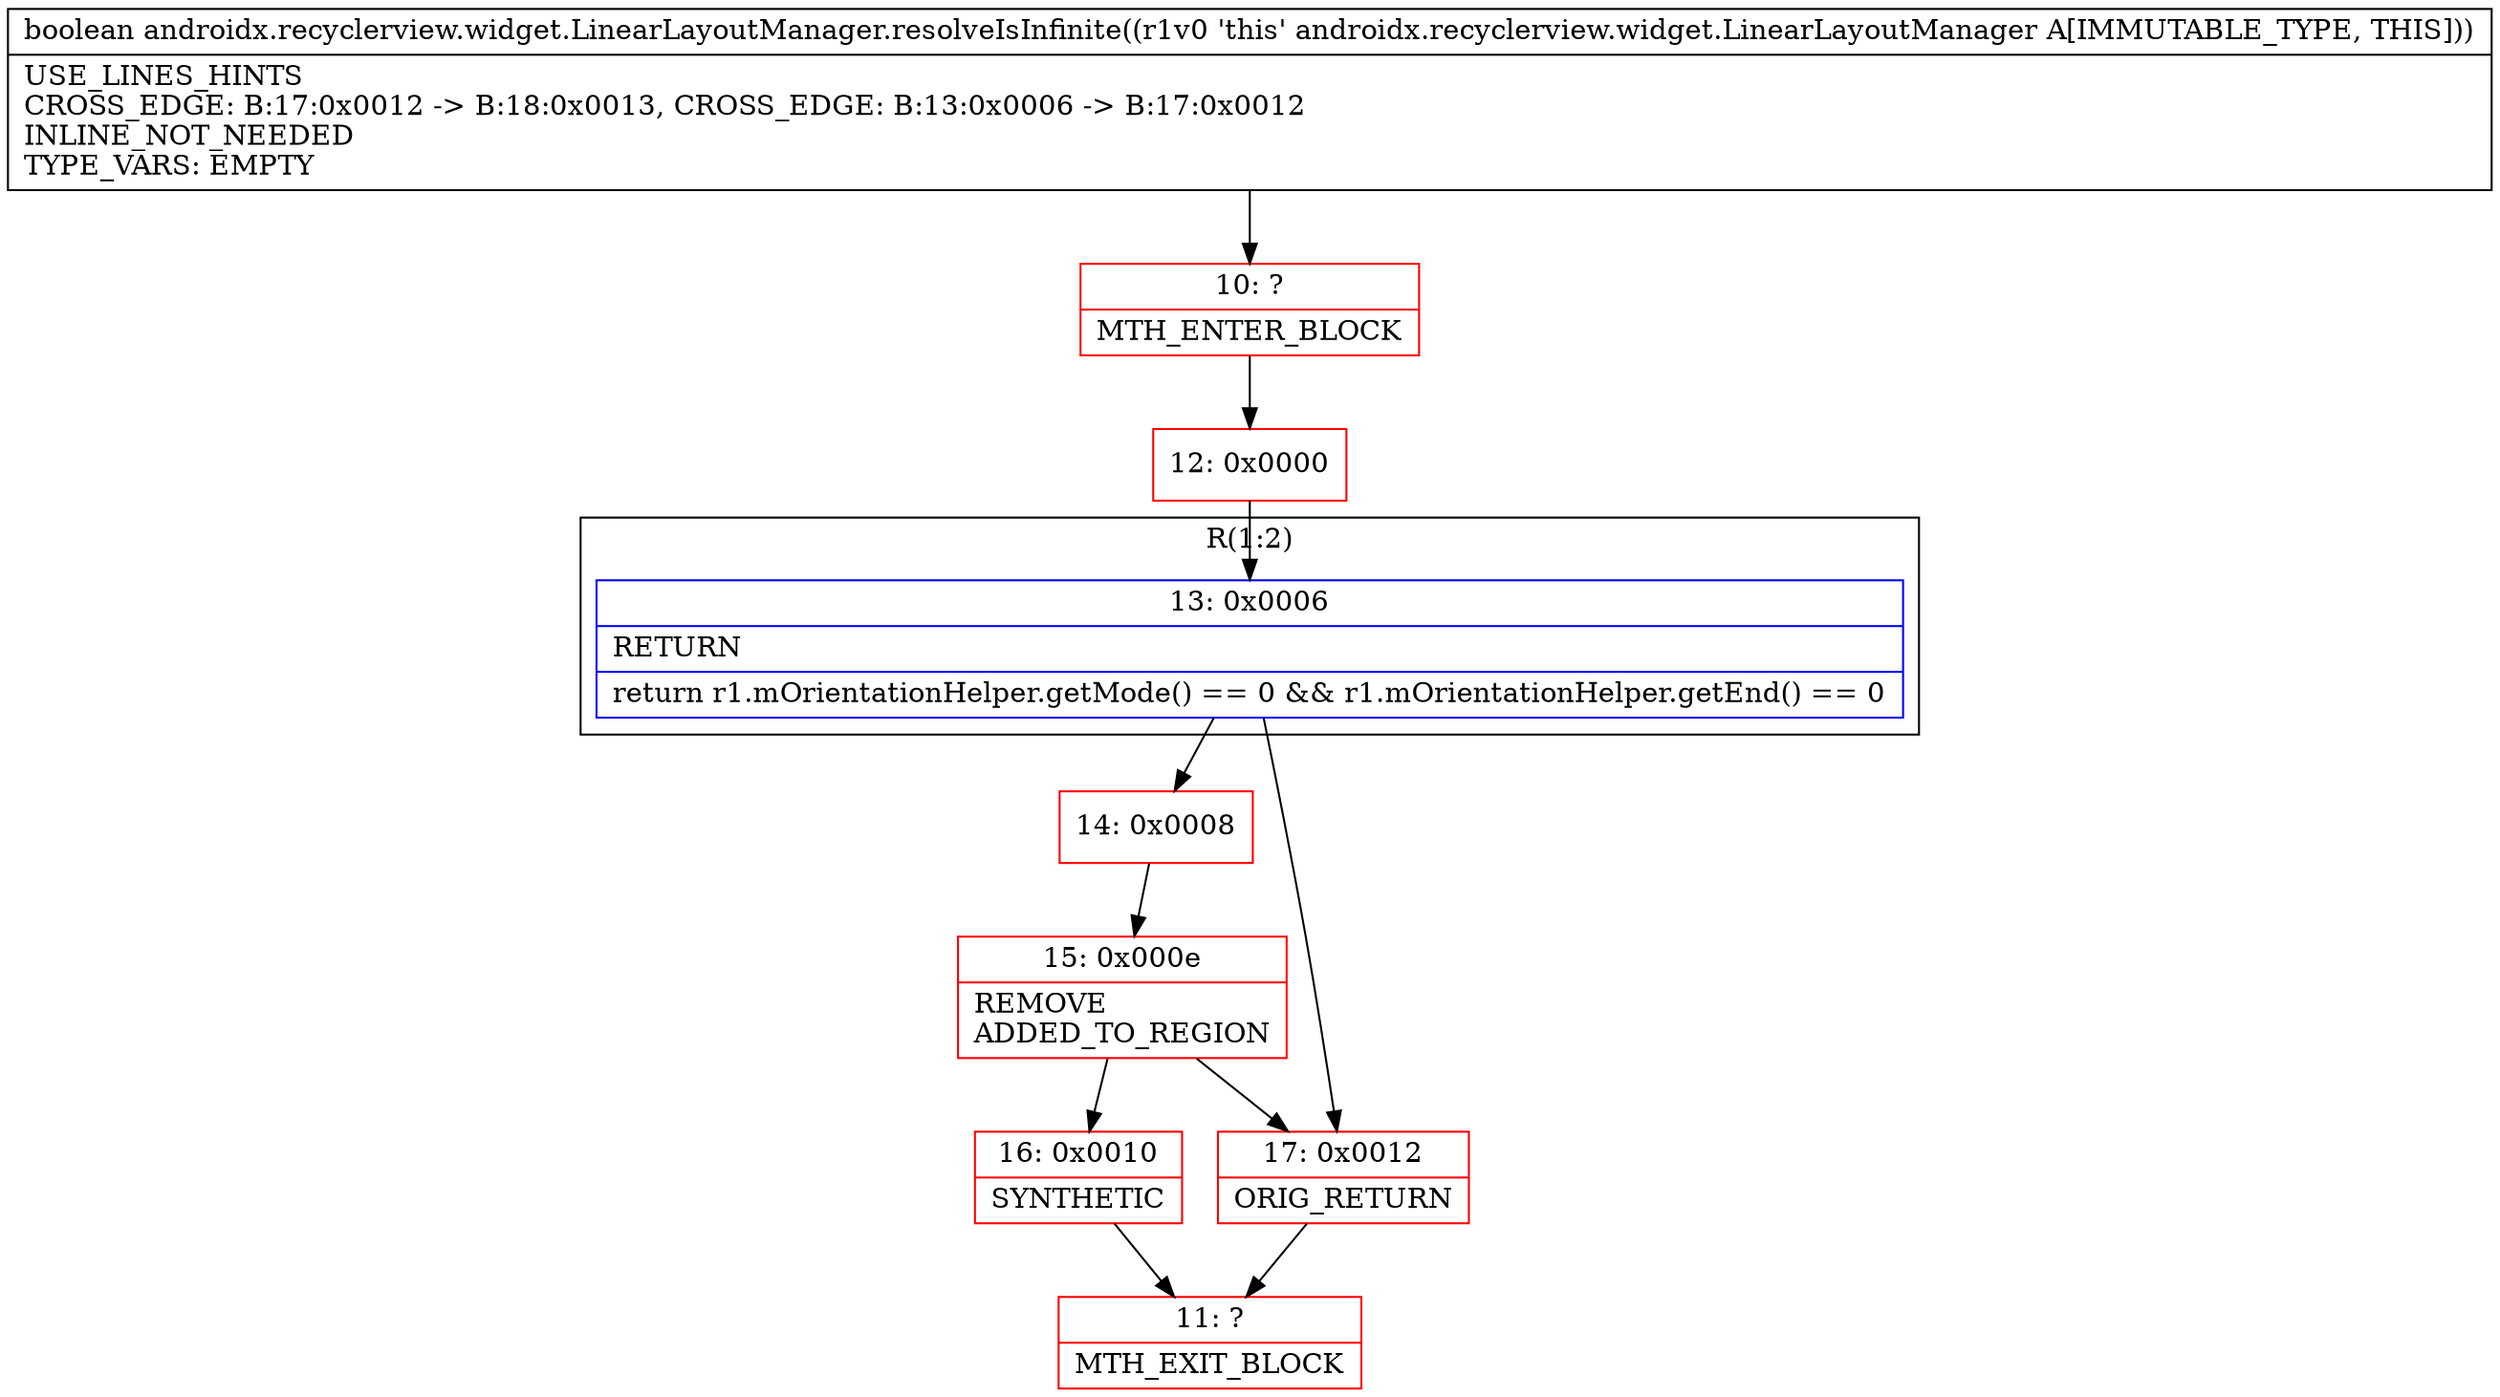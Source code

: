 digraph "CFG forandroidx.recyclerview.widget.LinearLayoutManager.resolveIsInfinite()Z" {
subgraph cluster_Region_690070660 {
label = "R(1:2)";
node [shape=record,color=blue];
Node_13 [shape=record,label="{13\:\ 0x0006|RETURN\l|return r1.mOrientationHelper.getMode() == 0 && r1.mOrientationHelper.getEnd() == 0\l}"];
}
Node_10 [shape=record,color=red,label="{10\:\ ?|MTH_ENTER_BLOCK\l}"];
Node_12 [shape=record,color=red,label="{12\:\ 0x0000}"];
Node_14 [shape=record,color=red,label="{14\:\ 0x0008}"];
Node_15 [shape=record,color=red,label="{15\:\ 0x000e|REMOVE\lADDED_TO_REGION\l}"];
Node_16 [shape=record,color=red,label="{16\:\ 0x0010|SYNTHETIC\l}"];
Node_11 [shape=record,color=red,label="{11\:\ ?|MTH_EXIT_BLOCK\l}"];
Node_17 [shape=record,color=red,label="{17\:\ 0x0012|ORIG_RETURN\l}"];
MethodNode[shape=record,label="{boolean androidx.recyclerview.widget.LinearLayoutManager.resolveIsInfinite((r1v0 'this' androidx.recyclerview.widget.LinearLayoutManager A[IMMUTABLE_TYPE, THIS]))  | USE_LINES_HINTS\lCROSS_EDGE: B:17:0x0012 \-\> B:18:0x0013, CROSS_EDGE: B:13:0x0006 \-\> B:17:0x0012\lINLINE_NOT_NEEDED\lTYPE_VARS: EMPTY\l}"];
MethodNode -> Node_10;Node_13 -> Node_14;
Node_13 -> Node_17;
Node_10 -> Node_12;
Node_12 -> Node_13;
Node_14 -> Node_15;
Node_15 -> Node_16;
Node_15 -> Node_17;
Node_16 -> Node_11;
Node_17 -> Node_11;
}

